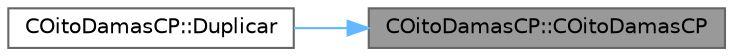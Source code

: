 digraph "COitoDamasCP::COitoDamasCP"
{
 // LATEX_PDF_SIZE
  bgcolor="transparent";
  edge [fontname=Helvetica,fontsize=10,labelfontname=Helvetica,labelfontsize=10];
  node [fontname=Helvetica,fontsize=10,shape=box,height=0.2,width=0.4];
  rankdir="RL";
  Node1 [id="Node000001",label="COitoDamasCP::COitoDamasCP",height=0.2,width=0.4,color="gray40", fillcolor="grey60", style="filled", fontcolor="black",tooltip=" "];
  Node1 -> Node2 [id="edge2_Node000001_Node000002",dir="back",color="steelblue1",style="solid",tooltip=" "];
  Node2 [id="Node000002",label="COitoDamasCP::Duplicar",height=0.2,width=0.4,color="grey40", fillcolor="white", style="filled",URL="$classCOitoDamasCP.html#a6f0835407b0f84be61f0c9d04fe71417",tooltip="Cria um objecto que é uma cópia deste."];
}
